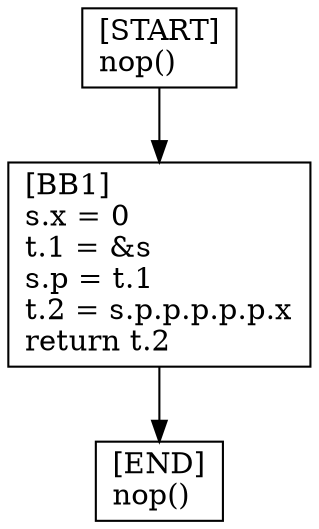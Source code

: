 digraph {
  node [shape=box]
  END [label="[END]\lnop()\l"];
  START [label="[START]\lnop()\l"];
  BB1 [label="[BB1]\ls.x = 0\lt.1 = &s\ls.p = t.1\lt.2 = s.p.p.p.p.p.x\lreturn t.2\l"];
  BB1 -> END;
  START -> BB1;
}
